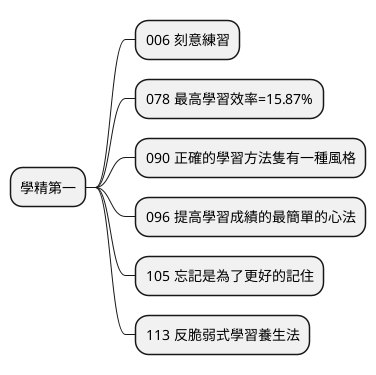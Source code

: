 @startmindmap
* 學精第一
** 006 刻意練習
** 078 最高學習效率=15.87%
** 090 正確的學習方法隻有一種風格
** 096 提高學習成績的最簡單的心法
** 105 忘記是為了更好的記住
** 113 反脆弱式學習養生法
@endmindmap

@startmindmap
* 學習是什麼
** 學精第一
*** 006 刻意練習
*** 078 最高學習效率=15.87%
*** 090 正確的學習方法隻有一種風格
*** 096 提高學習成績的最簡單的心法
*** 105 忘記是為了更好的記住
*** 113 反脆弱式學習養生法
** 學廣第二
*** 122 自由技藝
*** 137 屠龍術的日常應用
*** 151 從‘’刻意練習‘’到“功夫在詩外”
*** 162 深度對廣度
** 創造第三
*** 174 到底什麼是發散思維
*** 190 怎樣“不”集中註意力
*** 197 創造的腳手架
*** 205 秘密項目
*** 215 創作者的悖論
*** 227 修煉你的文化自覺
** 策略第四
*** 240 “自學”的學問
*** 261 學習的快功和慢功
*** 271 有關學校教育的大實話
*** 279 每條路都是少有人走的路
*** 287 兩種技能增長麯線
** 兵器第五
*** 298 談談寫作和研究
*** 308 好思想都在哪裏
**** 怎麼找值得看的好書？
***** 看推薦
***** 看書評
***** 看作者
*** 317 厚道的人應該怎麼使用思維導圖
*** 325 我怎樣管理信息
*** 337 強力研讀筆記法
** 無為第六
*** 350 莊子“無為”的一種科學解釋
*** 359 主動操作大腦
*** 368 天才和瘋子的一線之隔
*** 376 內隱學習和外顯學習
*** 387 註釋
@endmindmap
